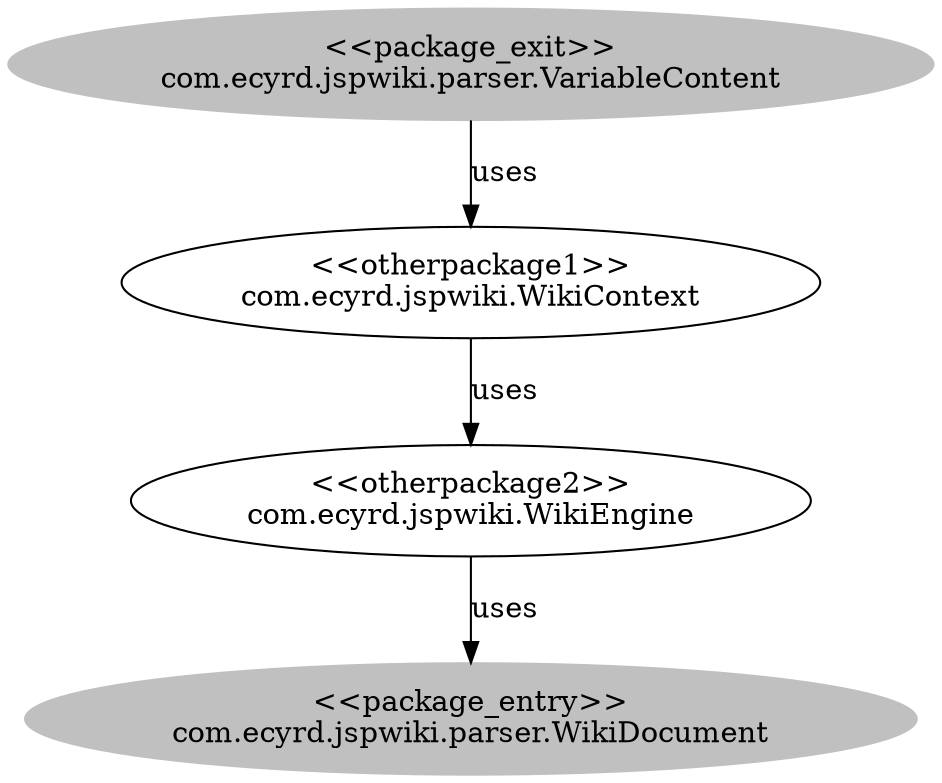 digraph cd {
	com_ecyrd_jspwiki_parser_VariableContent [label="<<package_exit>>
com.ecyrd.jspwiki.parser.VariableContent",style=filled,color="grey"];
	com_ecyrd_jspwiki_parser_WikiDocument [label="<<package_entry>>
com.ecyrd.jspwiki.parser.WikiDocument",style=filled,color="grey"];
	com_ecyrd_jspwiki_WikiContext [label="<<otherpackage1>>
com.ecyrd.jspwiki.WikiContext"];
	com_ecyrd_jspwiki_WikiEngine [label="<<otherpackage2>>
com.ecyrd.jspwiki.WikiEngine"];
	com_ecyrd_jspwiki_parser_VariableContent -> com_ecyrd_jspwiki_WikiContext [label=uses];
	com_ecyrd_jspwiki_WikiEngine -> com_ecyrd_jspwiki_parser_WikiDocument [label=uses];
	com_ecyrd_jspwiki_WikiContext -> com_ecyrd_jspwiki_WikiEngine [label=uses];
}
